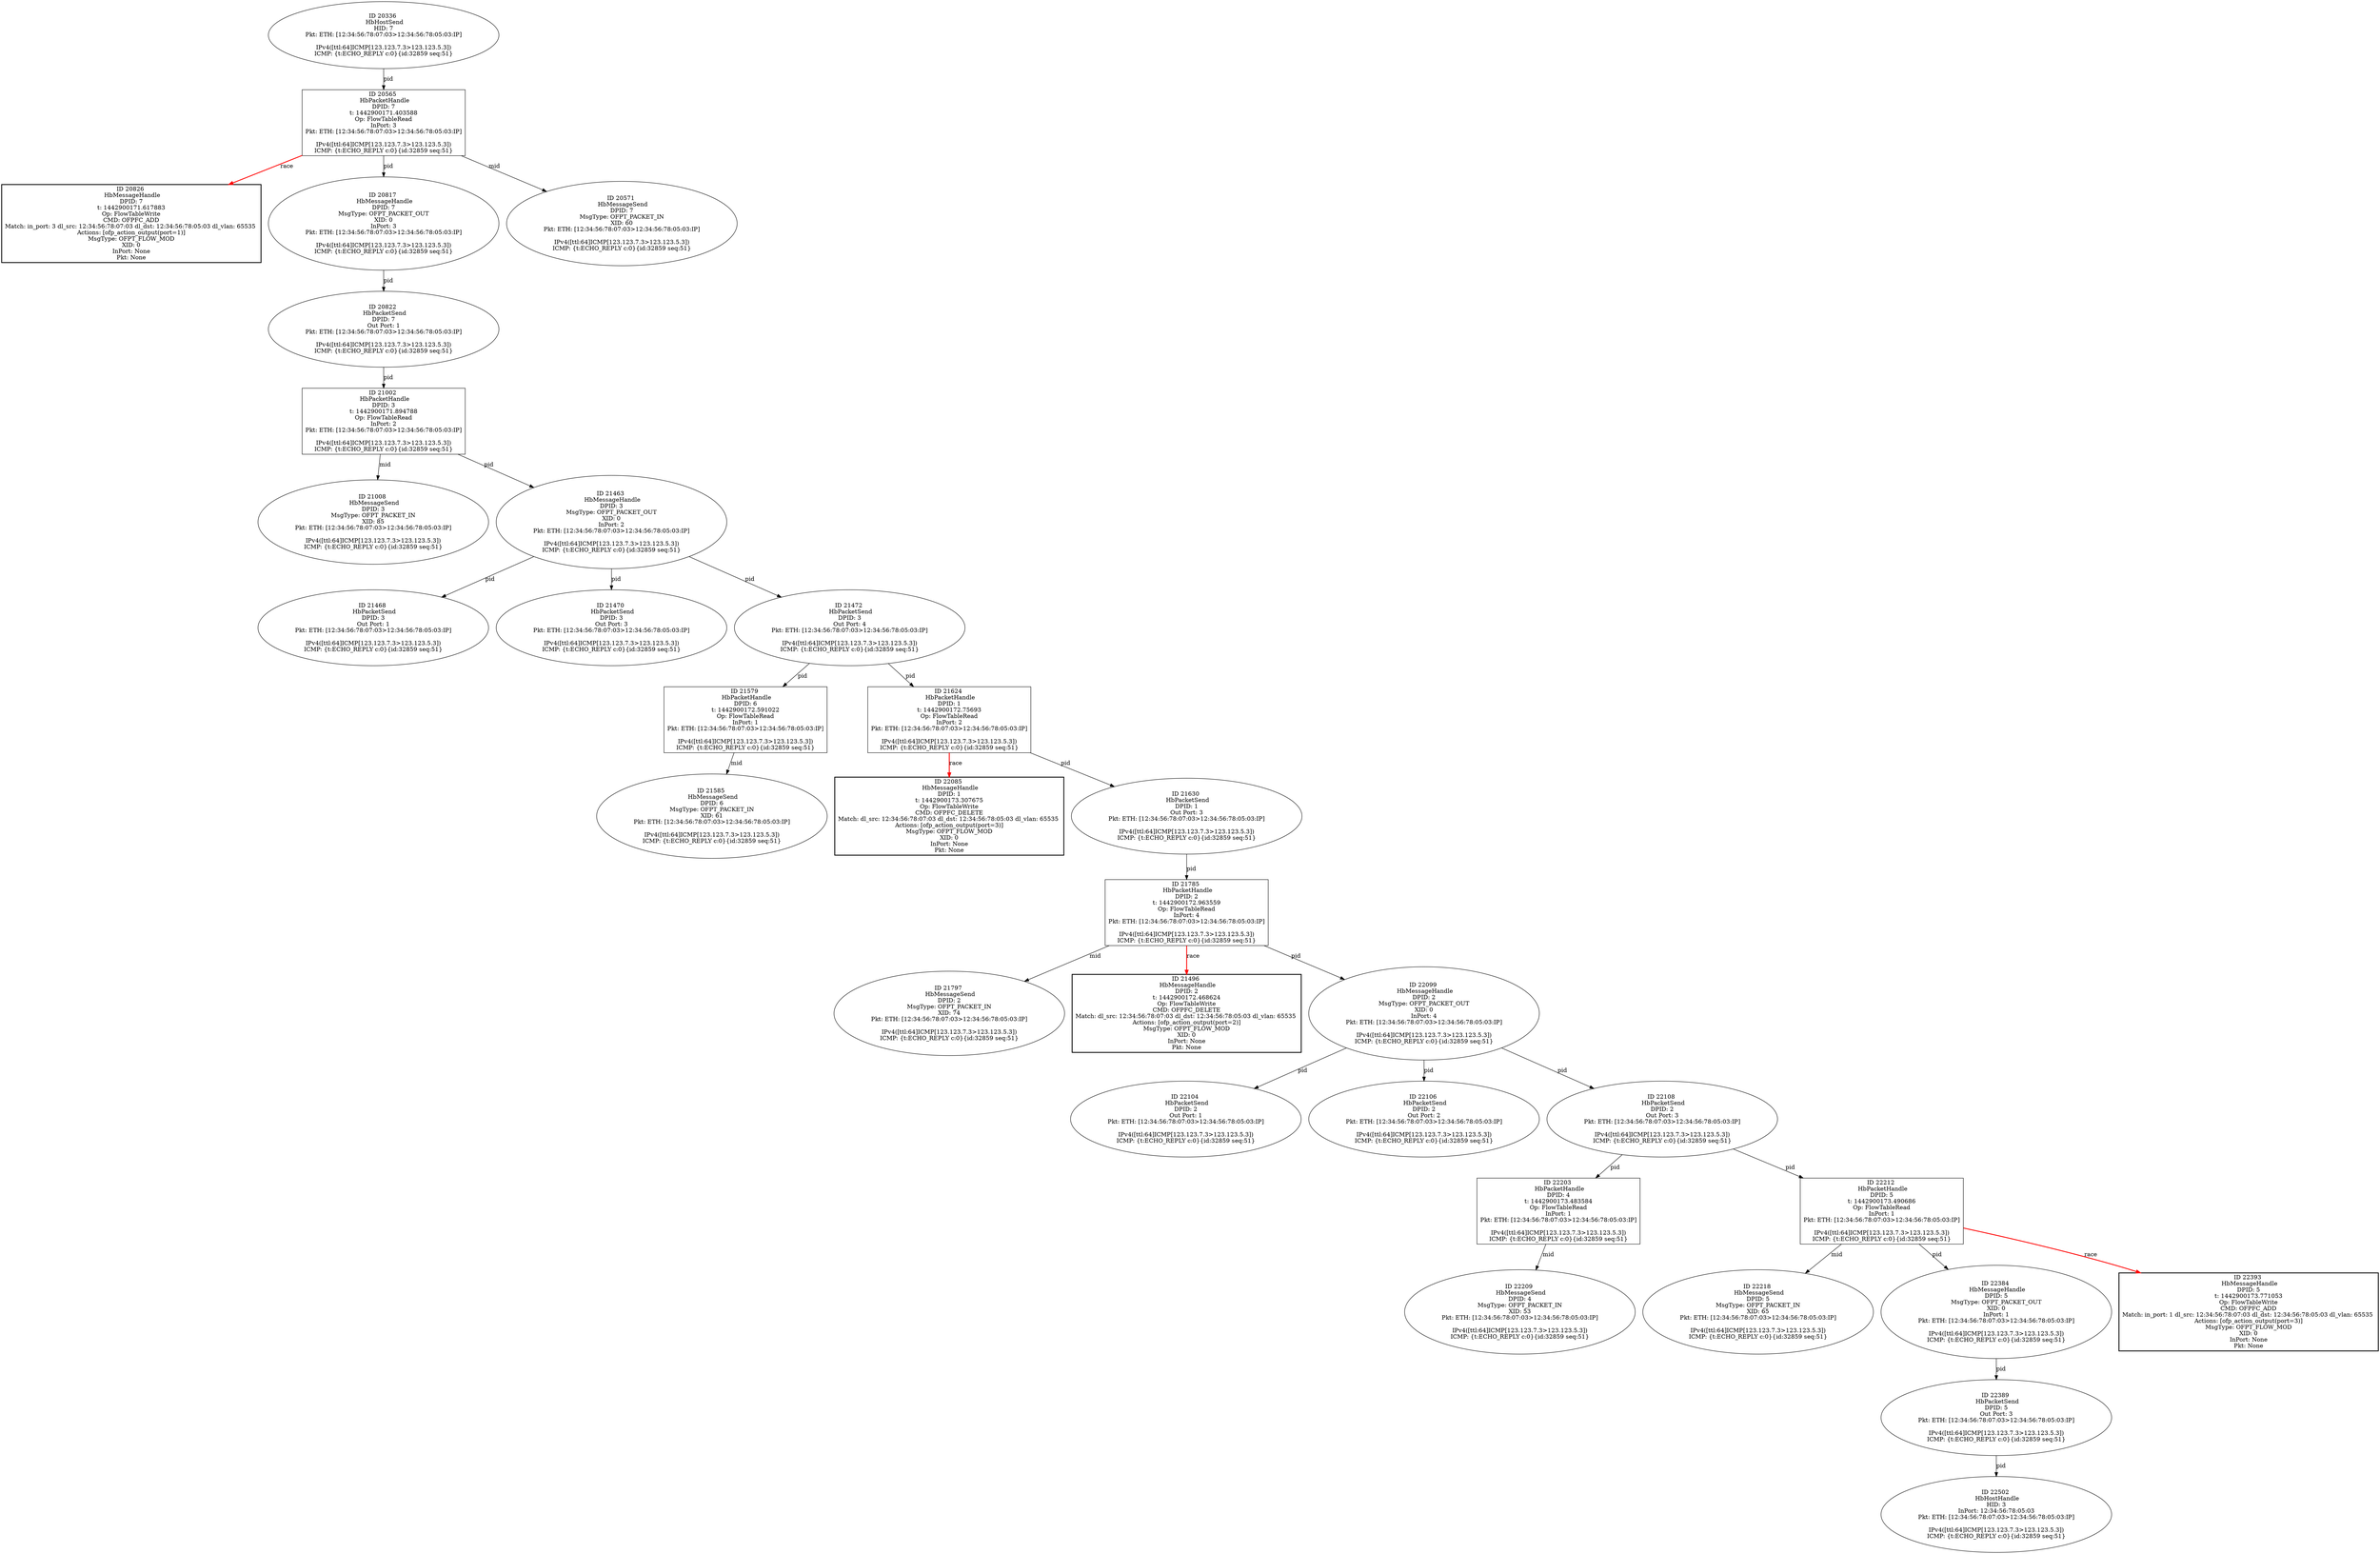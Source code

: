 strict digraph G {
21002 [shape=box, event=<hb_events.HbPacketHandle object at 0x10c72f6d0>, label="ID 21002 
 HbPacketHandle
DPID: 3
t: 1442900171.894788
Op: FlowTableRead
InPort: 2
Pkt: ETH: [12:34:56:78:07:03>12:34:56:78:05:03:IP]

IPv4([ttl:64]ICMP[123.123.7.3>123.123.5.3])
ICMP: {t:ECHO_REPLY c:0}{id:32859 seq:51}"];
21008 [shape=oval, event=<hb_events.HbMessageSend object at 0x10c744750>, label="ID 21008 
 HbMessageSend
DPID: 3
MsgType: OFPT_PACKET_IN
XID: 85
Pkt: ETH: [12:34:56:78:07:03>12:34:56:78:05:03:IP]

IPv4([ttl:64]ICMP[123.123.7.3>123.123.5.3])
ICMP: {t:ECHO_REPLY c:0}{id:32859 seq:51}"];
21785 [shape=box, event=<hb_events.HbPacketHandle object at 0x10c946990>, label="ID 21785 
 HbPacketHandle
DPID: 2
t: 1442900172.963559
Op: FlowTableRead
InPort: 4
Pkt: ETH: [12:34:56:78:07:03>12:34:56:78:05:03:IP]

IPv4([ttl:64]ICMP[123.123.7.3>123.123.5.3])
ICMP: {t:ECHO_REPLY c:0}{id:32859 seq:51}"];
20826 [shape=box, style=bold, event=<hb_events.HbMessageHandle object at 0x10c6c7490>, label="ID 20826 
 HbMessageHandle
DPID: 7
t: 1442900171.617883
Op: FlowTableWrite
CMD: OFPFC_ADD
Match: in_port: 3 dl_src: 12:34:56:78:07:03 dl_dst: 12:34:56:78:05:03 dl_vlan: 65535 
Actions: [ofp_action_output(port=1)]
MsgType: OFPT_FLOW_MOD
XID: 0
InPort: None
Pkt: None"];
20336 [shape=oval, event=<hb_events.HbHostSend object at 0x10c59fd10>, label="ID 20336 
 HbHostSend
HID: 7
Pkt: ETH: [12:34:56:78:07:03>12:34:56:78:05:03:IP]

IPv4([ttl:64]ICMP[123.123.7.3>123.123.5.3])
ICMP: {t:ECHO_REPLY c:0}{id:32859 seq:51}"];
21797 [shape=oval, event=<hb_events.HbMessageSend object at 0x10c953250>, label="ID 21797 
 HbMessageSend
DPID: 2
MsgType: OFPT_PACKET_IN
XID: 74
Pkt: ETH: [12:34:56:78:07:03>12:34:56:78:05:03:IP]

IPv4([ttl:64]ICMP[123.123.7.3>123.123.5.3])
ICMP: {t:ECHO_REPLY c:0}{id:32859 seq:51}"];
21468 [shape=oval, event=<hb_events.HbPacketSend object at 0x10c8987d0>, label="ID 21468 
 HbPacketSend
DPID: 3
Out Port: 1
Pkt: ETH: [12:34:56:78:07:03>12:34:56:78:05:03:IP]

IPv4([ttl:64]ICMP[123.123.7.3>123.123.5.3])
ICMP: {t:ECHO_REPLY c:0}{id:32859 seq:51}"];
21496 [shape=box, style=bold, event=<hb_events.HbMessageHandle object at 0x10c89d150>, label="ID 21496 
 HbMessageHandle
DPID: 2
t: 1442900172.468624
Op: FlowTableWrite
CMD: OFPFC_DELETE
Match: dl_src: 12:34:56:78:07:03 dl_dst: 12:34:56:78:05:03 dl_vlan: 65535 
Actions: [ofp_action_output(port=2)]
MsgType: OFPT_FLOW_MOD
XID: 0
InPort: None
Pkt: None"];
22203 [shape=box, event=<hb_events.HbPacketHandle object at 0x10ca55210>, label="ID 22203 
 HbPacketHandle
DPID: 4
t: 1442900173.483584
Op: FlowTableRead
InPort: 1
Pkt: ETH: [12:34:56:78:07:03>12:34:56:78:05:03:IP]

IPv4([ttl:64]ICMP[123.123.7.3>123.123.5.3])
ICMP: {t:ECHO_REPLY c:0}{id:32859 seq:51}"];
22209 [shape=oval, event=<hb_events.HbMessageSend object at 0x10ca5c490>, label="ID 22209 
 HbMessageSend
DPID: 4
MsgType: OFPT_PACKET_IN
XID: 53
Pkt: ETH: [12:34:56:78:07:03>12:34:56:78:05:03:IP]

IPv4([ttl:64]ICMP[123.123.7.3>123.123.5.3])
ICMP: {t:ECHO_REPLY c:0}{id:32859 seq:51}"];
22212 [shape=box, event=<hb_events.HbPacketHandle object at 0x10ca5c450>, label="ID 22212 
 HbPacketHandle
DPID: 5
t: 1442900173.490686
Op: FlowTableRead
InPort: 1
Pkt: ETH: [12:34:56:78:07:03>12:34:56:78:05:03:IP]

IPv4([ttl:64]ICMP[123.123.7.3>123.123.5.3])
ICMP: {t:ECHO_REPLY c:0}{id:32859 seq:51}"];
22085 [shape=box, style=bold, event=<hb_events.HbMessageHandle object at 0x10ca01ed0>, label="ID 22085 
 HbMessageHandle
DPID: 1
t: 1442900173.307675
Op: FlowTableWrite
CMD: OFPFC_DELETE
Match: dl_src: 12:34:56:78:07:03 dl_dst: 12:34:56:78:05:03 dl_vlan: 65535 
Actions: [ofp_action_output(port=3)]
MsgType: OFPT_FLOW_MOD
XID: 0
InPort: None
Pkt: None"];
22218 [shape=oval, event=<hb_events.HbMessageSend object at 0x10ca636d0>, label="ID 22218 
 HbMessageSend
DPID: 5
MsgType: OFPT_PACKET_IN
XID: 65
Pkt: ETH: [12:34:56:78:07:03>12:34:56:78:05:03:IP]

IPv4([ttl:64]ICMP[123.123.7.3>123.123.5.3])
ICMP: {t:ECHO_REPLY c:0}{id:32859 seq:51}"];
21579 [shape=box, event=<hb_events.HbPacketHandle object at 0x10c8bd890>, label="ID 21579 
 HbPacketHandle
DPID: 6
t: 1442900172.591022
Op: FlowTableRead
InPort: 1
Pkt: ETH: [12:34:56:78:07:03>12:34:56:78:05:03:IP]

IPv4([ttl:64]ICMP[123.123.7.3>123.123.5.3])
ICMP: {t:ECHO_REPLY c:0}{id:32859 seq:51}"];
20817 [shape=oval, event=<hb_events.HbMessageHandle object at 0x10c6a16d0>, label="ID 20817 
 HbMessageHandle
DPID: 7
MsgType: OFPT_PACKET_OUT
XID: 0
InPort: 3
Pkt: ETH: [12:34:56:78:07:03>12:34:56:78:05:03:IP]

IPv4([ttl:64]ICMP[123.123.7.3>123.123.5.3])
ICMP: {t:ECHO_REPLY c:0}{id:32859 seq:51}"];
22099 [shape=oval, event=<hb_events.HbMessageHandle object at 0x10ca101d0>, label="ID 22099 
 HbMessageHandle
DPID: 2
MsgType: OFPT_PACKET_OUT
XID: 0
InPort: 4
Pkt: ETH: [12:34:56:78:07:03>12:34:56:78:05:03:IP]

IPv4([ttl:64]ICMP[123.123.7.3>123.123.5.3])
ICMP: {t:ECHO_REPLY c:0}{id:32859 seq:51}"];
20565 [shape=box, event=<hb_events.HbPacketHandle object at 0x10c635810>, label="ID 20565 
 HbPacketHandle
DPID: 7
t: 1442900171.403588
Op: FlowTableRead
InPort: 3
Pkt: ETH: [12:34:56:78:07:03>12:34:56:78:05:03:IP]

IPv4([ttl:64]ICMP[123.123.7.3>123.123.5.3])
ICMP: {t:ECHO_REPLY c:0}{id:32859 seq:51}"];
20822 [shape=oval, event=<hb_events.HbPacketSend object at 0x10c6a1510>, label="ID 20822 
 HbPacketSend
DPID: 7
Out Port: 1
Pkt: ETH: [12:34:56:78:07:03>12:34:56:78:05:03:IP]

IPv4([ttl:64]ICMP[123.123.7.3>123.123.5.3])
ICMP: {t:ECHO_REPLY c:0}{id:32859 seq:51}"];
21463 [shape=oval, event=<hb_events.HbMessageHandle object at 0x10c8982d0>, label="ID 21463 
 HbMessageHandle
DPID: 3
MsgType: OFPT_PACKET_OUT
XID: 0
InPort: 2
Pkt: ETH: [12:34:56:78:07:03>12:34:56:78:05:03:IP]

IPv4([ttl:64]ICMP[123.123.7.3>123.123.5.3])
ICMP: {t:ECHO_REPLY c:0}{id:32859 seq:51}"];
22104 [shape=oval, event=<hb_events.HbPacketSend object at 0x10ca10750>, label="ID 22104 
 HbPacketSend
DPID: 2
Out Port: 1
Pkt: ETH: [12:34:56:78:07:03>12:34:56:78:05:03:IP]

IPv4([ttl:64]ICMP[123.123.7.3>123.123.5.3])
ICMP: {t:ECHO_REPLY c:0}{id:32859 seq:51}"];
22106 [shape=oval, event=<hb_events.HbPacketSend object at 0x10ca16710>, label="ID 22106 
 HbPacketSend
DPID: 2
Out Port: 2
Pkt: ETH: [12:34:56:78:07:03>12:34:56:78:05:03:IP]

IPv4([ttl:64]ICMP[123.123.7.3>123.123.5.3])
ICMP: {t:ECHO_REPLY c:0}{id:32859 seq:51}"];
20571 [shape=oval, event=<hb_events.HbMessageSend object at 0x10c63a550>, label="ID 20571 
 HbMessageSend
DPID: 7
MsgType: OFPT_PACKET_IN
XID: 60
Pkt: ETH: [12:34:56:78:07:03>12:34:56:78:05:03:IP]

IPv4([ttl:64]ICMP[123.123.7.3>123.123.5.3])
ICMP: {t:ECHO_REPLY c:0}{id:32859 seq:51}"];
22108 [shape=oval, event=<hb_events.HbPacketSend object at 0x10ca16990>, label="ID 22108 
 HbPacketSend
DPID: 2
Out Port: 3
Pkt: ETH: [12:34:56:78:07:03>12:34:56:78:05:03:IP]

IPv4([ttl:64]ICMP[123.123.7.3>123.123.5.3])
ICMP: {t:ECHO_REPLY c:0}{id:32859 seq:51}"];
21470 [shape=oval, event=<hb_events.HbPacketSend object at 0x10c898a10>, label="ID 21470 
 HbPacketSend
DPID: 3
Out Port: 3
Pkt: ETH: [12:34:56:78:07:03>12:34:56:78:05:03:IP]

IPv4([ttl:64]ICMP[123.123.7.3>123.123.5.3])
ICMP: {t:ECHO_REPLY c:0}{id:32859 seq:51}"];
21472 [shape=oval, event=<hb_events.HbPacketSend object at 0x10c898c50>, label="ID 21472 
 HbPacketSend
DPID: 3
Out Port: 4
Pkt: ETH: [12:34:56:78:07:03>12:34:56:78:05:03:IP]

IPv4([ttl:64]ICMP[123.123.7.3>123.123.5.3])
ICMP: {t:ECHO_REPLY c:0}{id:32859 seq:51}"];
22502 [shape=oval, event=<hb_events.HbHostHandle object at 0x10cb3e150>, label="ID 22502 
 HbHostHandle
HID: 3
InPort: 12:34:56:78:05:03
Pkt: ETH: [12:34:56:78:07:03>12:34:56:78:05:03:IP]

IPv4([ttl:64]ICMP[123.123.7.3>123.123.5.3])
ICMP: {t:ECHO_REPLY c:0}{id:32859 seq:51}"];
21585 [shape=oval, event=<hb_events.HbMessageSend object at 0x10c8bdfd0>, label="ID 21585 
 HbMessageSend
DPID: 6
MsgType: OFPT_PACKET_IN
XID: 61
Pkt: ETH: [12:34:56:78:07:03>12:34:56:78:05:03:IP]

IPv4([ttl:64]ICMP[123.123.7.3>123.123.5.3])
ICMP: {t:ECHO_REPLY c:0}{id:32859 seq:51}"];
22384 [shape=oval, event=<hb_events.HbMessageHandle object at 0x10cad0c50>, label="ID 22384 
 HbMessageHandle
DPID: 5
MsgType: OFPT_PACKET_OUT
XID: 0
InPort: 1
Pkt: ETH: [12:34:56:78:07:03>12:34:56:78:05:03:IP]

IPv4([ttl:64]ICMP[123.123.7.3>123.123.5.3])
ICMP: {t:ECHO_REPLY c:0}{id:32859 seq:51}"];
22389 [shape=oval, event=<hb_events.HbPacketSend object at 0x10cad7ed0>, label="ID 22389 
 HbPacketSend
DPID: 5
Out Port: 3
Pkt: ETH: [12:34:56:78:07:03>12:34:56:78:05:03:IP]

IPv4([ttl:64]ICMP[123.123.7.3>123.123.5.3])
ICMP: {t:ECHO_REPLY c:0}{id:32859 seq:51}"];
21624 [shape=box, event=<hb_events.HbPacketHandle object at 0x10c8e1790>, label="ID 21624 
 HbPacketHandle
DPID: 1
t: 1442900172.75693
Op: FlowTableRead
InPort: 2
Pkt: ETH: [12:34:56:78:07:03>12:34:56:78:05:03:IP]

IPv4([ttl:64]ICMP[123.123.7.3>123.123.5.3])
ICMP: {t:ECHO_REPLY c:0}{id:32859 seq:51}"];
22393 [shape=box, style=bold, event=<hb_events.HbMessageHandle object at 0x10cae3310>, label="ID 22393 
 HbMessageHandle
DPID: 5
t: 1442900173.771053
Op: FlowTableWrite
CMD: OFPFC_ADD
Match: in_port: 1 dl_src: 12:34:56:78:07:03 dl_dst: 12:34:56:78:05:03 dl_vlan: 65535 
Actions: [ofp_action_output(port=3)]
MsgType: OFPT_FLOW_MOD
XID: 0
InPort: None
Pkt: None"];
21630 [shape=oval, event=<hb_events.HbPacketSend object at 0x10c8e1b50>, label="ID 21630 
 HbPacketSend
DPID: 1
Out Port: 3
Pkt: ETH: [12:34:56:78:07:03>12:34:56:78:05:03:IP]

IPv4([ttl:64]ICMP[123.123.7.3>123.123.5.3])
ICMP: {t:ECHO_REPLY c:0}{id:32859 seq:51}"];
21002 -> 21008  [rel=mid, label=mid];
21002 -> 21463  [rel=pid, label=pid];
21785 -> 21496  [harmful=True, color=red, style=bold, rel=race, label=race];
21785 -> 22099  [rel=pid, label=pid];
21785 -> 21797  [rel=mid, label=mid];
22384 -> 22389  [rel=pid, label=pid];
22203 -> 22209  [rel=mid, label=mid];
22212 -> 22384  [rel=pid, label=pid];
22212 -> 22393  [harmful=True, color=red, style=bold, rel=race, label=race];
22212 -> 22218  [rel=mid, label=mid];
21579 -> 21585  [rel=mid, label=mid];
20817 -> 20822  [rel=pid, label=pid];
22099 -> 22104  [rel=pid, label=pid];
22099 -> 22106  [rel=pid, label=pid];
22099 -> 22108  [rel=pid, label=pid];
20565 -> 20817  [rel=pid, label=pid];
20565 -> 20826  [harmful=True, color=red, style=bold, rel=race, label=race];
20565 -> 20571  [rel=mid, label=mid];
20822 -> 21002  [rel=pid, label=pid];
21463 -> 21472  [rel=pid, label=pid];
21463 -> 21468  [rel=pid, label=pid];
21463 -> 21470  [rel=pid, label=pid];
22108 -> 22203  [rel=pid, label=pid];
22108 -> 22212  [rel=pid, label=pid];
21472 -> 21624  [rel=pid, label=pid];
21472 -> 21579  [rel=pid, label=pid];
20336 -> 20565  [rel=pid, label=pid];
22389 -> 22502  [rel=pid, label=pid];
21624 -> 22085  [harmful=True, color=red, style=bold, rel=race, label=race];
21624 -> 21630  [rel=pid, label=pid];
21630 -> 21785  [rel=pid, label=pid];
}
